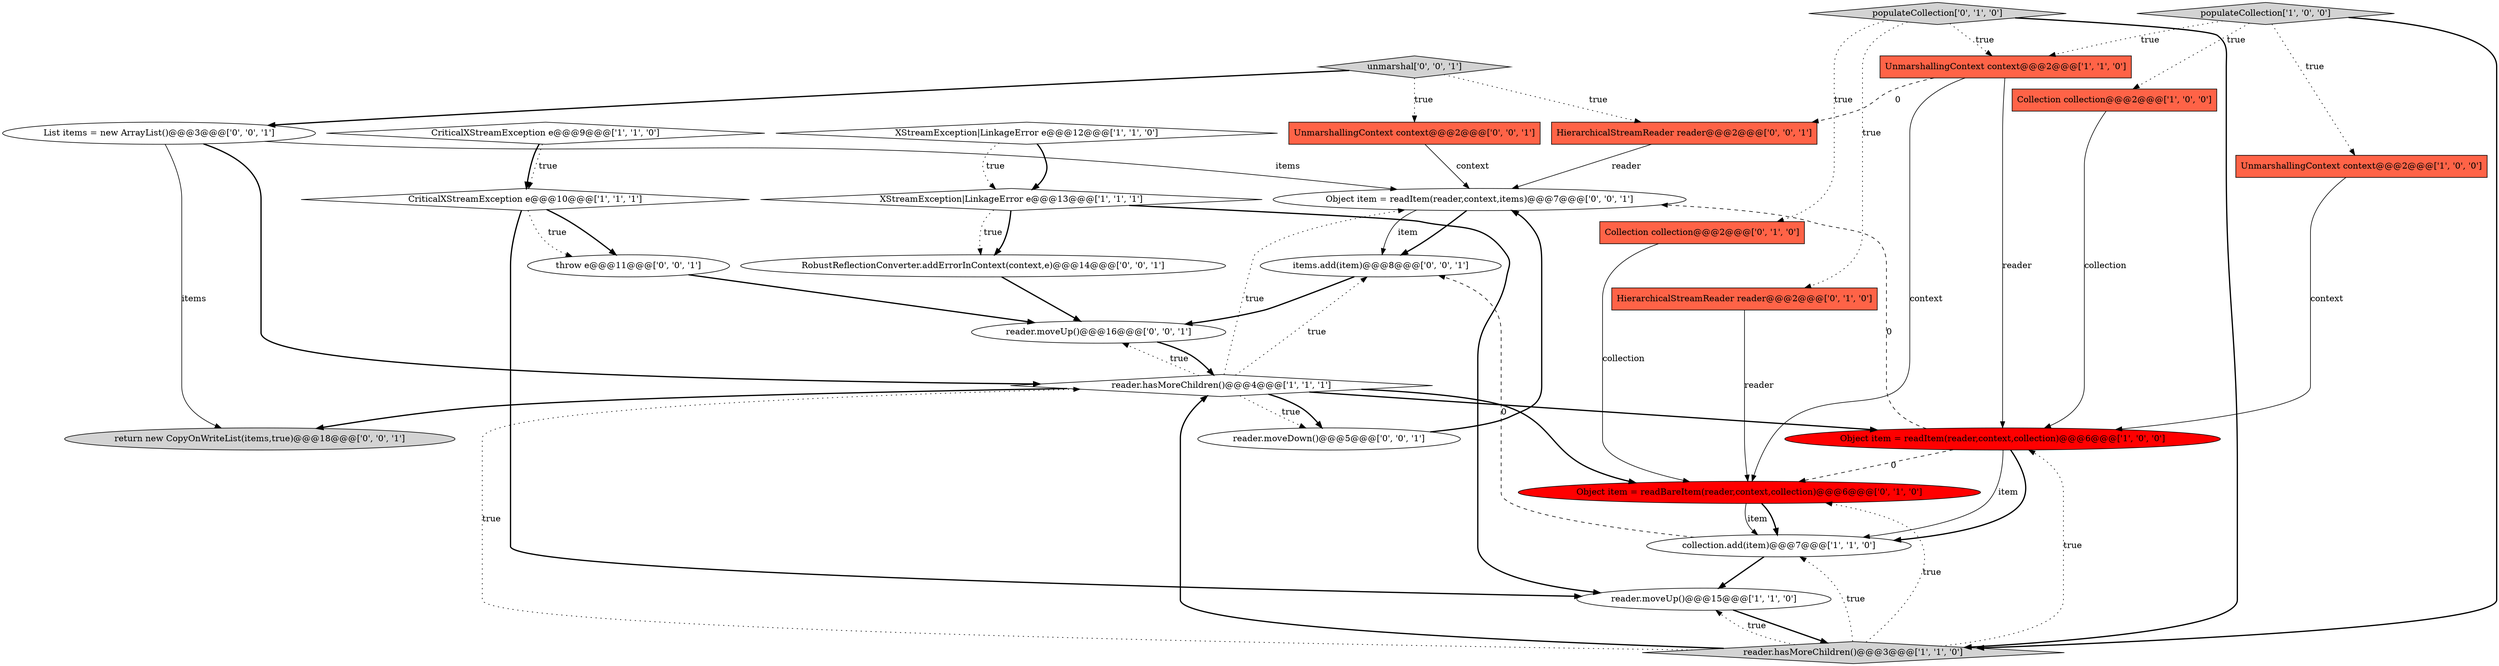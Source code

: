 digraph {
20 [style = filled, label = "UnmarshallingContext context@@@2@@@['0', '0', '1']", fillcolor = tomato, shape = box image = "AAA0AAABBB3BBB"];
4 [style = filled, label = "XStreamException|LinkageError e@@@12@@@['1', '1', '0']", fillcolor = white, shape = diamond image = "AAA0AAABBB1BBB"];
25 [style = filled, label = "return new CopyOnWriteList(items,true)@@@18@@@['0', '0', '1']", fillcolor = lightgray, shape = ellipse image = "AAA0AAABBB3BBB"];
24 [style = filled, label = "Object item = readItem(reader,context,items)@@@7@@@['0', '0', '1']", fillcolor = white, shape = ellipse image = "AAA0AAABBB3BBB"];
23 [style = filled, label = "reader.moveUp()@@@16@@@['0', '0', '1']", fillcolor = white, shape = ellipse image = "AAA0AAABBB3BBB"];
2 [style = filled, label = "Collection collection@@@2@@@['1', '0', '0']", fillcolor = tomato, shape = box image = "AAA0AAABBB1BBB"];
18 [style = filled, label = "unmarshal['0', '0', '1']", fillcolor = lightgray, shape = diamond image = "AAA0AAABBB3BBB"];
14 [style = filled, label = "populateCollection['0', '1', '0']", fillcolor = lightgray, shape = diamond image = "AAA0AAABBB2BBB"];
0 [style = filled, label = "CriticalXStreamException e@@@10@@@['1', '1', '1']", fillcolor = white, shape = diamond image = "AAA0AAABBB1BBB"];
22 [style = filled, label = "items.add(item)@@@8@@@['0', '0', '1']", fillcolor = white, shape = ellipse image = "AAA0AAABBB3BBB"];
27 [style = filled, label = "reader.moveDown()@@@5@@@['0', '0', '1']", fillcolor = white, shape = ellipse image = "AAA0AAABBB3BBB"];
12 [style = filled, label = "XStreamException|LinkageError e@@@13@@@['1', '1', '1']", fillcolor = white, shape = diamond image = "AAA0AAABBB1BBB"];
5 [style = filled, label = "CriticalXStreamException e@@@9@@@['1', '1', '0']", fillcolor = white, shape = diamond image = "AAA0AAABBB1BBB"];
3 [style = filled, label = "collection.add(item)@@@7@@@['1', '1', '0']", fillcolor = white, shape = ellipse image = "AAA0AAABBB1BBB"];
16 [style = filled, label = "Object item = readBareItem(reader,context,collection)@@@6@@@['0', '1', '0']", fillcolor = red, shape = ellipse image = "AAA1AAABBB2BBB"];
6 [style = filled, label = "populateCollection['1', '0', '0']", fillcolor = lightgray, shape = diamond image = "AAA0AAABBB1BBB"];
26 [style = filled, label = "throw e@@@11@@@['0', '0', '1']", fillcolor = white, shape = ellipse image = "AAA0AAABBB3BBB"];
8 [style = filled, label = "reader.hasMoreChildren()@@@4@@@['1', '1', '1']", fillcolor = white, shape = diamond image = "AAA0AAABBB1BBB"];
13 [style = filled, label = "Collection collection@@@2@@@['0', '1', '0']", fillcolor = tomato, shape = box image = "AAA0AAABBB2BBB"];
21 [style = filled, label = "HierarchicalStreamReader reader@@@2@@@['0', '0', '1']", fillcolor = tomato, shape = box image = "AAA0AAABBB3BBB"];
9 [style = filled, label = "Object item = readItem(reader,context,collection)@@@6@@@['1', '0', '0']", fillcolor = red, shape = ellipse image = "AAA1AAABBB1BBB"];
1 [style = filled, label = "reader.moveUp()@@@15@@@['1', '1', '0']", fillcolor = white, shape = ellipse image = "AAA0AAABBB1BBB"];
19 [style = filled, label = "List items = new ArrayList()@@@3@@@['0', '0', '1']", fillcolor = white, shape = ellipse image = "AAA0AAABBB3BBB"];
15 [style = filled, label = "HierarchicalStreamReader reader@@@2@@@['0', '1', '0']", fillcolor = tomato, shape = box image = "AAA0AAABBB2BBB"];
10 [style = filled, label = "UnmarshallingContext context@@@2@@@['1', '0', '0']", fillcolor = tomato, shape = box image = "AAA0AAABBB1BBB"];
17 [style = filled, label = "RobustReflectionConverter.addErrorInContext(context,e)@@@14@@@['0', '0', '1']", fillcolor = white, shape = ellipse image = "AAA0AAABBB3BBB"];
11 [style = filled, label = "UnmarshallingContext context@@@2@@@['1', '1', '0']", fillcolor = tomato, shape = box image = "AAA0AAABBB1BBB"];
7 [style = filled, label = "reader.hasMoreChildren()@@@3@@@['1', '1', '0']", fillcolor = lightgray, shape = diamond image = "AAA0AAABBB1BBB"];
11->16 [style = solid, label="context"];
16->3 [style = bold, label=""];
8->16 [style = bold, label=""];
12->17 [style = dotted, label="true"];
9->16 [style = dashed, label="0"];
0->26 [style = bold, label=""];
3->1 [style = bold, label=""];
9->24 [style = dashed, label="0"];
10->9 [style = solid, label="context"];
12->17 [style = bold, label=""];
18->21 [style = dotted, label="true"];
18->19 [style = bold, label=""];
8->23 [style = dotted, label="true"];
13->16 [style = solid, label="collection"];
3->22 [style = dashed, label="0"];
5->0 [style = dotted, label="true"];
7->9 [style = dotted, label="true"];
18->20 [style = dotted, label="true"];
23->8 [style = bold, label=""];
7->8 [style = bold, label=""];
12->1 [style = bold, label=""];
19->24 [style = solid, label="items"];
1->7 [style = bold, label=""];
24->22 [style = bold, label=""];
22->23 [style = bold, label=""];
17->23 [style = bold, label=""];
14->13 [style = dotted, label="true"];
8->24 [style = dotted, label="true"];
19->8 [style = bold, label=""];
14->7 [style = bold, label=""];
6->10 [style = dotted, label="true"];
21->24 [style = solid, label="reader"];
14->15 [style = dotted, label="true"];
2->9 [style = solid, label="collection"];
6->2 [style = dotted, label="true"];
5->0 [style = bold, label=""];
7->3 [style = dotted, label="true"];
0->1 [style = bold, label=""];
26->23 [style = bold, label=""];
20->24 [style = solid, label="context"];
7->16 [style = dotted, label="true"];
9->3 [style = solid, label="item"];
11->9 [style = solid, label="reader"];
8->22 [style = dotted, label="true"];
8->9 [style = bold, label=""];
9->3 [style = bold, label=""];
14->11 [style = dotted, label="true"];
4->12 [style = bold, label=""];
27->24 [style = bold, label=""];
15->16 [style = solid, label="reader"];
6->11 [style = dotted, label="true"];
24->22 [style = solid, label="item"];
8->27 [style = dotted, label="true"];
0->26 [style = dotted, label="true"];
7->1 [style = dotted, label="true"];
7->8 [style = dotted, label="true"];
4->12 [style = dotted, label="true"];
6->7 [style = bold, label=""];
8->27 [style = bold, label=""];
8->25 [style = bold, label=""];
11->21 [style = dashed, label="0"];
19->25 [style = solid, label="items"];
16->3 [style = solid, label="item"];
}
